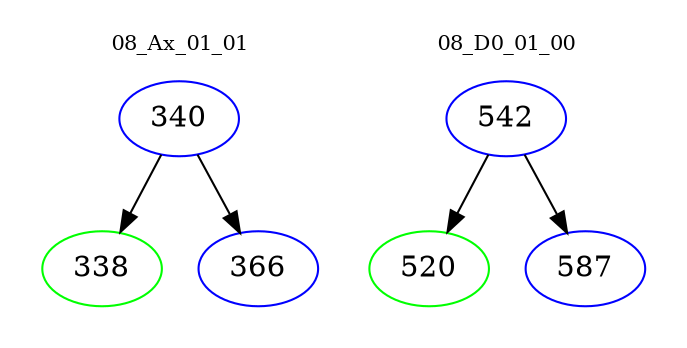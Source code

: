 digraph{
subgraph cluster_0 {
color = white
label = "08_Ax_01_01";
fontsize=10;
T0_340 [label="340", color="blue"]
T0_340 -> T0_338 [color="black"]
T0_338 [label="338", color="green"]
T0_340 -> T0_366 [color="black"]
T0_366 [label="366", color="blue"]
}
subgraph cluster_1 {
color = white
label = "08_D0_01_00";
fontsize=10;
T1_542 [label="542", color="blue"]
T1_542 -> T1_520 [color="black"]
T1_520 [label="520", color="green"]
T1_542 -> T1_587 [color="black"]
T1_587 [label="587", color="blue"]
}
}
